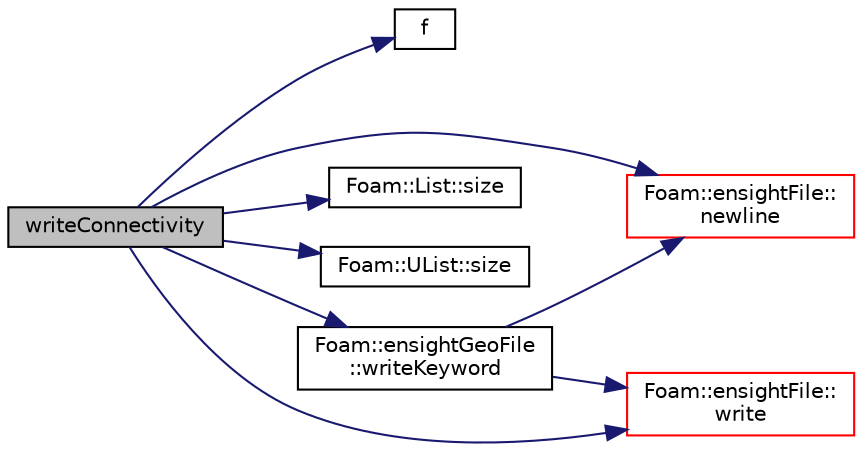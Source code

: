 digraph "writeConnectivity"
{
  bgcolor="transparent";
  edge [fontname="Helvetica",fontsize="10",labelfontname="Helvetica",labelfontsize="10"];
  node [fontname="Helvetica",fontsize="10",shape=record];
  rankdir="LR";
  Node1 [label="writeConnectivity",height=0.2,width=0.4,color="black", fillcolor="grey75", style="filled", fontcolor="black"];
  Node1 -> Node2 [color="midnightblue",fontsize="10",style="solid",fontname="Helvetica"];
  Node2 [label="f",height=0.2,width=0.4,color="black",URL="$a03940.html#a888be93833ac7a23170555c69c690288"];
  Node1 -> Node3 [color="midnightblue",fontsize="10",style="solid",fontname="Helvetica"];
  Node3 [label="Foam::ensightFile::\lnewline",height=0.2,width=0.4,color="red",URL="$a00644.html#ab5159a45ba6da86b4085607bea7569dc",tooltip="Add carriage return to ascii stream. "];
  Node1 -> Node4 [color="midnightblue",fontsize="10",style="solid",fontname="Helvetica"];
  Node4 [label="Foam::List::size",height=0.2,width=0.4,color="black",URL="$a01366.html#a8a5f6fa29bd4b500caf186f60245b384",tooltip="Override size to be inconsistent with allocated storage. "];
  Node1 -> Node5 [color="midnightblue",fontsize="10",style="solid",fontname="Helvetica"];
  Node5 [label="Foam::UList::size",height=0.2,width=0.4,color="black",URL="$a02749.html#a723361dc2020160f5492e8fe2d09fa44",tooltip="Return the number of elements in the UList. "];
  Node1 -> Node6 [color="midnightblue",fontsize="10",style="solid",fontname="Helvetica"];
  Node6 [label="Foam::ensightFile::\lwrite",height=0.2,width=0.4,color="red",URL="$a00644.html#a585eddd24704fabf8fb2b6f1da342813",tooltip="Binary write. "];
  Node1 -> Node7 [color="midnightblue",fontsize="10",style="solid",fontname="Helvetica"];
  Node7 [label="Foam::ensightGeoFile\l::writeKeyword",height=0.2,width=0.4,color="black",URL="$a00645.html#a4f9ed58c1a14216d9b4155e4b8792a19",tooltip="Write keyword with trailing newline. "];
  Node7 -> Node3 [color="midnightblue",fontsize="10",style="solid",fontname="Helvetica"];
  Node7 -> Node6 [color="midnightblue",fontsize="10",style="solid",fontname="Helvetica"];
}
